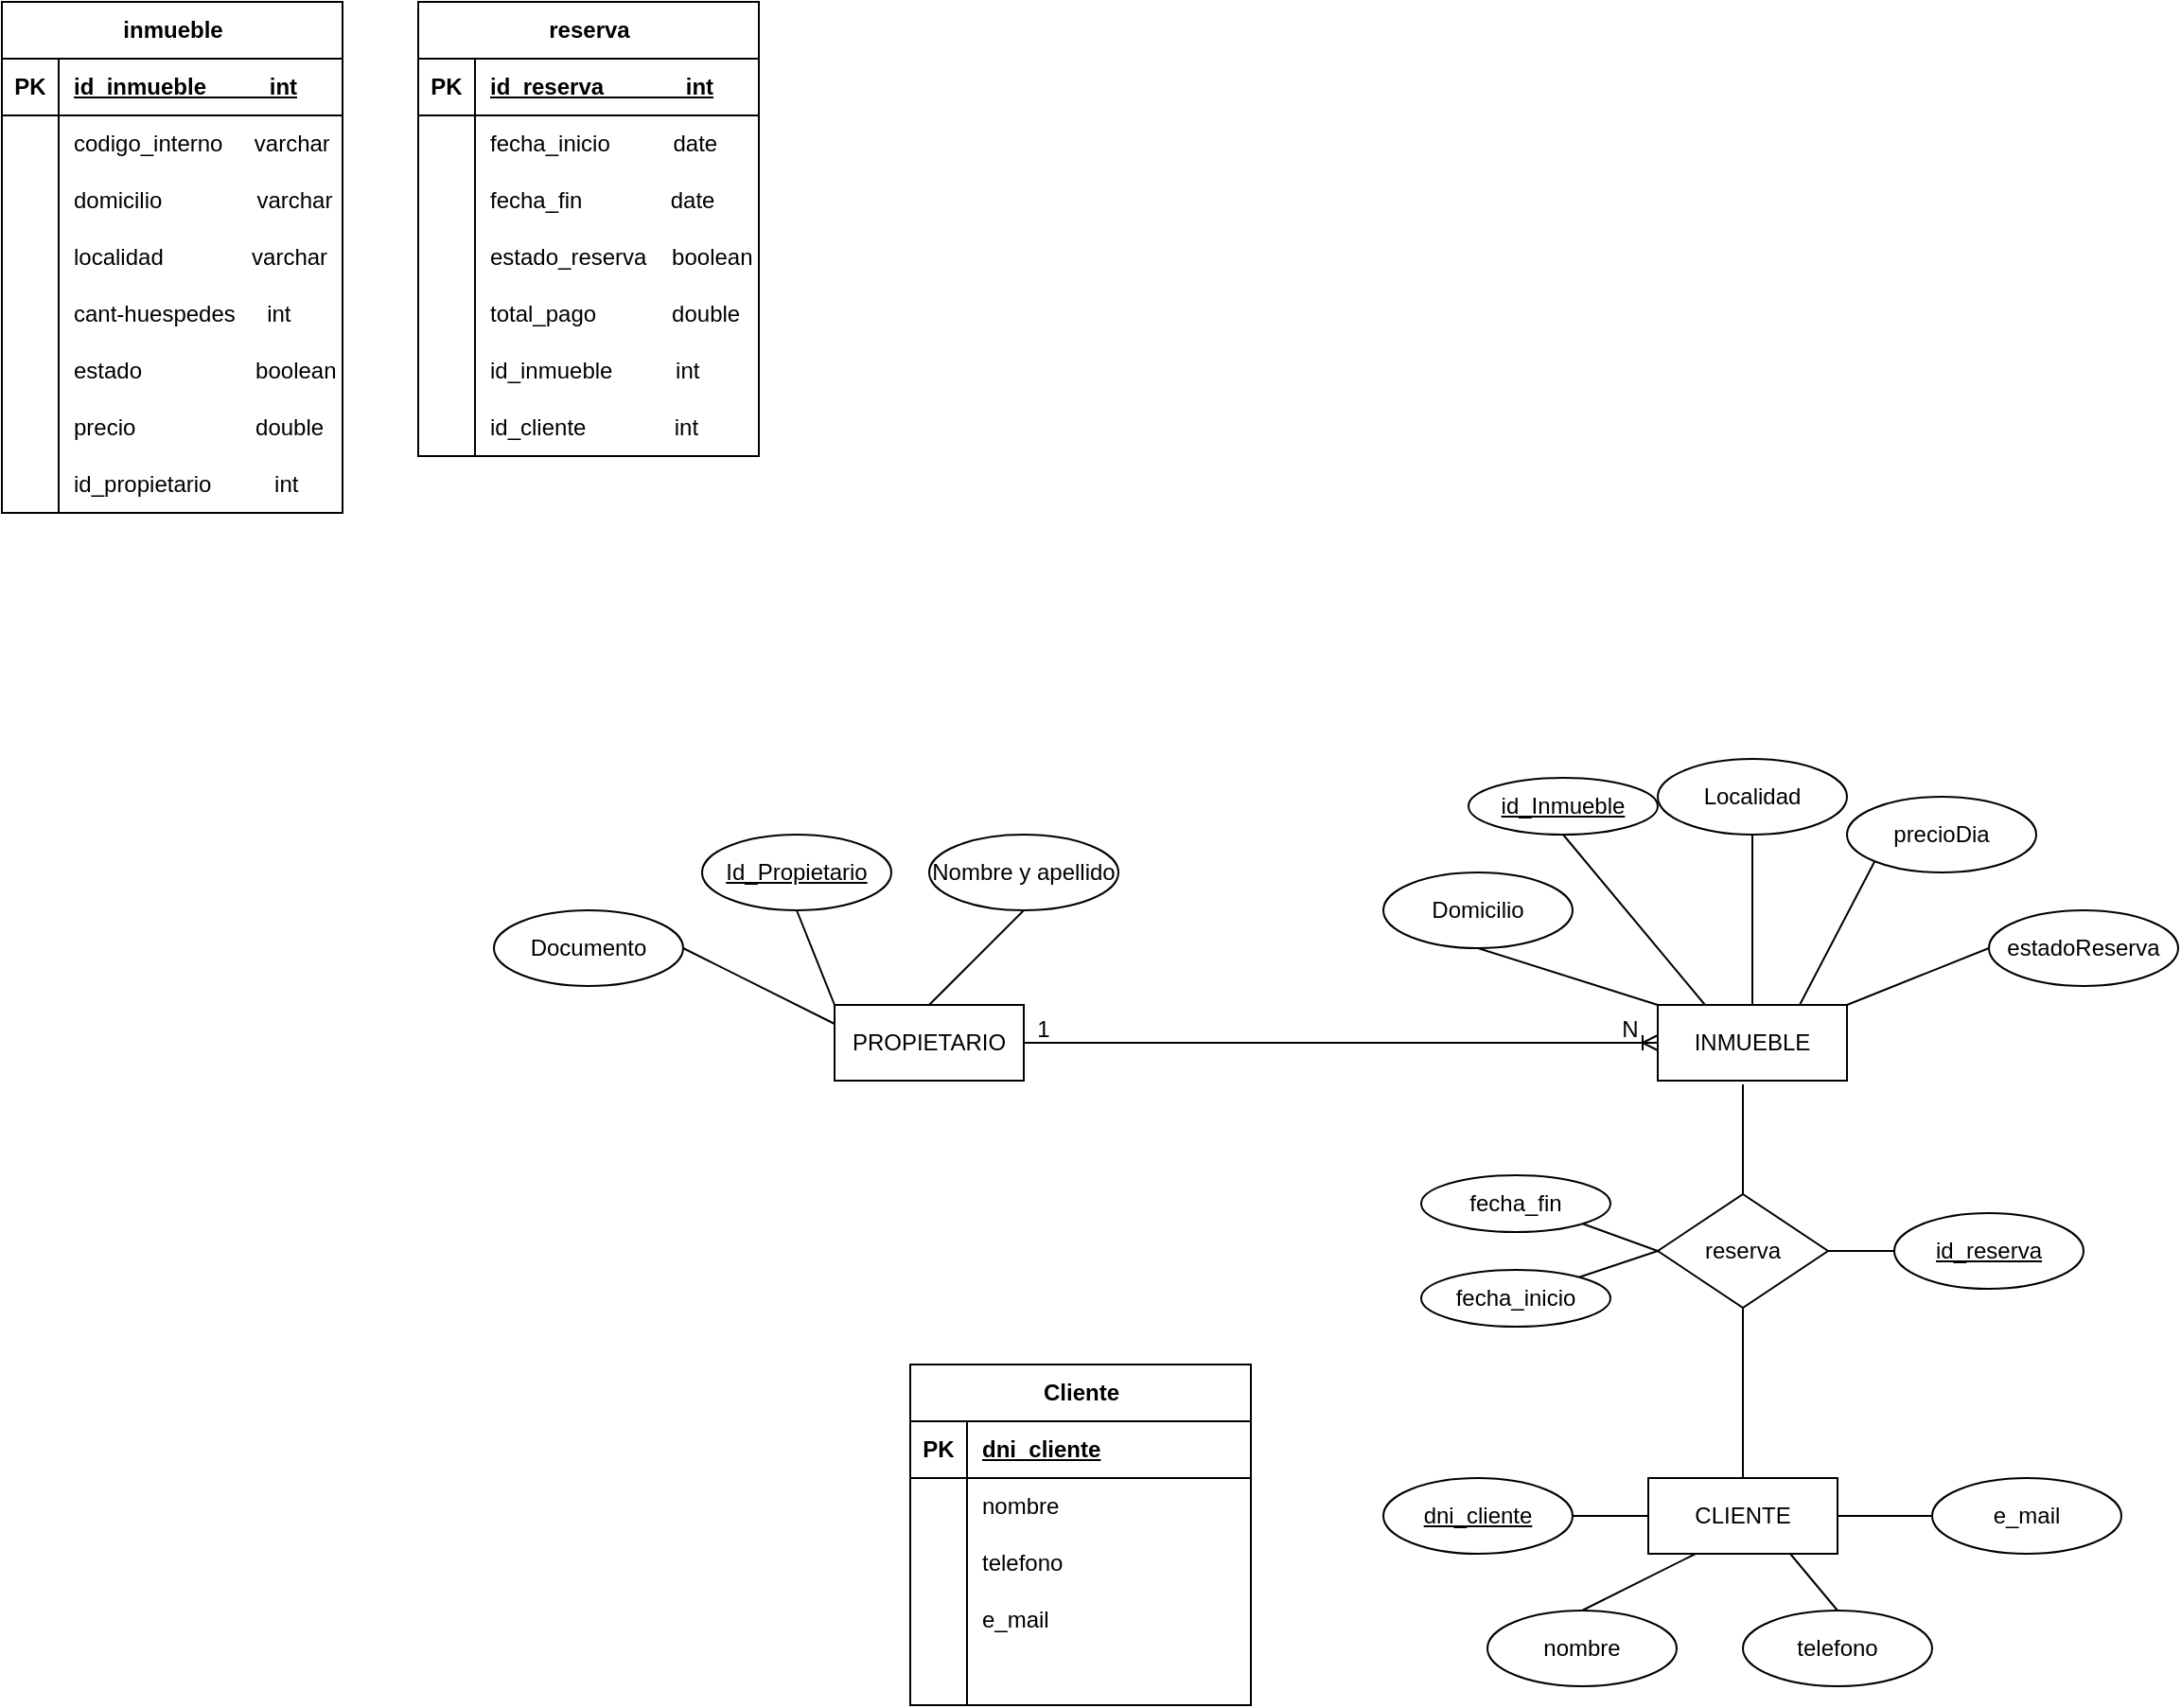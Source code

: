 <mxfile version="24.7.7">
  <diagram id="R2lEEEUBdFMjLlhIrx00" name="Page-1">
    <mxGraphModel dx="2107" dy="609" grid="1" gridSize="10" guides="1" tooltips="1" connect="1" arrows="1" fold="1" page="1" pageScale="1" pageWidth="850" pageHeight="1100" math="0" shadow="0" extFonts="Permanent Marker^https://fonts.googleapis.com/css?family=Permanent+Marker">
      <root>
        <mxCell id="0" />
        <mxCell id="1" parent="0" />
        <mxCell id="k9vTF0XzBGz0svsKnAaI-2" value="PROPIETARIO" style="whiteSpace=wrap;html=1;align=center;" parent="1" vertex="1">
          <mxGeometry x="-20" y="590" width="100" height="40" as="geometry" />
        </mxCell>
        <mxCell id="k9vTF0XzBGz0svsKnAaI-3" value="INMUEBLE" style="whiteSpace=wrap;html=1;align=center;" parent="1" vertex="1">
          <mxGeometry x="415" y="590" width="100" height="40" as="geometry" />
        </mxCell>
        <mxCell id="k9vTF0XzBGz0svsKnAaI-5" value="Id_Propietario" style="ellipse;whiteSpace=wrap;html=1;align=center;fontStyle=4;" parent="1" vertex="1">
          <mxGeometry x="-90" y="500" width="100" height="40" as="geometry" />
        </mxCell>
        <mxCell id="k9vTF0XzBGz0svsKnAaI-6" value="" style="endArrow=none;html=1;rounded=0;entryX=0;entryY=0;entryDx=0;entryDy=0;exitX=0.5;exitY=1;exitDx=0;exitDy=0;" parent="1" source="k9vTF0XzBGz0svsKnAaI-5" target="k9vTF0XzBGz0svsKnAaI-2" edge="1">
          <mxGeometry relative="1" as="geometry">
            <mxPoint x="-20" y="530" as="sourcePoint" />
            <mxPoint x="140" y="530" as="targetPoint" />
          </mxGeometry>
        </mxCell>
        <mxCell id="k9vTF0XzBGz0svsKnAaI-7" value="Domicilio" style="ellipse;whiteSpace=wrap;html=1;align=center;" parent="1" vertex="1">
          <mxGeometry x="270" y="520" width="100" height="40" as="geometry" />
        </mxCell>
        <mxCell id="k9vTF0XzBGz0svsKnAaI-9" value="" style="endArrow=none;html=1;rounded=0;exitX=0.5;exitY=1;exitDx=0;exitDy=0;entryX=0;entryY=0;entryDx=0;entryDy=0;" parent="1" source="k9vTF0XzBGz0svsKnAaI-7" target="k9vTF0XzBGz0svsKnAaI-3" edge="1">
          <mxGeometry relative="1" as="geometry">
            <mxPoint x="220" y="650" as="sourcePoint" />
            <mxPoint x="380" y="650" as="targetPoint" />
          </mxGeometry>
        </mxCell>
        <mxCell id="k9vTF0XzBGz0svsKnAaI-10" value="Nombre y apellido" style="ellipse;whiteSpace=wrap;html=1;align=center;" parent="1" vertex="1">
          <mxGeometry x="30" y="500" width="100" height="40" as="geometry" />
        </mxCell>
        <mxCell id="k9vTF0XzBGz0svsKnAaI-11" value="" style="endArrow=none;html=1;rounded=0;exitX=0.5;exitY=0;exitDx=0;exitDy=0;entryX=0.5;entryY=1;entryDx=0;entryDy=0;" parent="1" source="k9vTF0XzBGz0svsKnAaI-2" target="k9vTF0XzBGz0svsKnAaI-10" edge="1">
          <mxGeometry relative="1" as="geometry">
            <mxPoint x="220" y="620" as="sourcePoint" />
            <mxPoint x="380" y="620" as="targetPoint" />
          </mxGeometry>
        </mxCell>
        <mxCell id="k9vTF0XzBGz0svsKnAaI-12" value="Documento" style="ellipse;whiteSpace=wrap;html=1;align=center;" parent="1" vertex="1">
          <mxGeometry x="-200" y="540" width="100" height="40" as="geometry" />
        </mxCell>
        <mxCell id="k9vTF0XzBGz0svsKnAaI-13" value="" style="endArrow=none;html=1;rounded=0;exitX=1;exitY=0.5;exitDx=0;exitDy=0;entryX=0;entryY=0.25;entryDx=0;entryDy=0;" parent="1" source="k9vTF0XzBGz0svsKnAaI-12" target="k9vTF0XzBGz0svsKnAaI-2" edge="1">
          <mxGeometry relative="1" as="geometry">
            <mxPoint x="-110" y="570" as="sourcePoint" />
            <mxPoint x="50" y="570" as="targetPoint" />
          </mxGeometry>
        </mxCell>
        <mxCell id="k9vTF0XzBGz0svsKnAaI-15" value="id_Inmueble" style="ellipse;whiteSpace=wrap;html=1;align=center;fontStyle=4;" parent="1" vertex="1">
          <mxGeometry x="315" y="470" width="100" height="30" as="geometry" />
        </mxCell>
        <mxCell id="k9vTF0XzBGz0svsKnAaI-16" value="" style="endArrow=none;html=1;rounded=0;exitX=0.5;exitY=1;exitDx=0;exitDy=0;entryX=0.25;entryY=0;entryDx=0;entryDy=0;" parent="1" source="k9vTF0XzBGz0svsKnAaI-15" target="k9vTF0XzBGz0svsKnAaI-3" edge="1">
          <mxGeometry relative="1" as="geometry">
            <mxPoint x="300" y="570" as="sourcePoint" />
            <mxPoint x="460" y="570" as="targetPoint" />
          </mxGeometry>
        </mxCell>
        <mxCell id="k9vTF0XzBGz0svsKnAaI-17" value="Localidad" style="ellipse;whiteSpace=wrap;html=1;align=center;" parent="1" vertex="1">
          <mxGeometry x="415" y="460" width="100" height="40" as="geometry" />
        </mxCell>
        <mxCell id="k9vTF0XzBGz0svsKnAaI-18" value="" style="endArrow=none;html=1;rounded=0;exitX=0.5;exitY=1;exitDx=0;exitDy=0;entryX=0.5;entryY=0;entryDx=0;entryDy=0;" parent="1" source="k9vTF0XzBGz0svsKnAaI-17" target="k9vTF0XzBGz0svsKnAaI-3" edge="1">
          <mxGeometry relative="1" as="geometry">
            <mxPoint x="300" y="570" as="sourcePoint" />
            <mxPoint x="460" y="570" as="targetPoint" />
          </mxGeometry>
        </mxCell>
        <mxCell id="k9vTF0XzBGz0svsKnAaI-19" value="precioDia" style="ellipse;whiteSpace=wrap;html=1;align=center;" parent="1" vertex="1">
          <mxGeometry x="515" y="480" width="100" height="40" as="geometry" />
        </mxCell>
        <mxCell id="k9vTF0XzBGz0svsKnAaI-20" value="" style="endArrow=none;html=1;rounded=0;exitX=0.75;exitY=0;exitDx=0;exitDy=0;entryX=0;entryY=1;entryDx=0;entryDy=0;" parent="1" source="k9vTF0XzBGz0svsKnAaI-3" target="k9vTF0XzBGz0svsKnAaI-19" edge="1">
          <mxGeometry relative="1" as="geometry">
            <mxPoint x="500" y="570" as="sourcePoint" />
            <mxPoint x="660" y="570" as="targetPoint" />
          </mxGeometry>
        </mxCell>
        <mxCell id="k9vTF0XzBGz0svsKnAaI-21" value="estadoReserva" style="ellipse;whiteSpace=wrap;html=1;align=center;" parent="1" vertex="1">
          <mxGeometry x="590" y="540" width="100" height="40" as="geometry" />
        </mxCell>
        <mxCell id="k9vTF0XzBGz0svsKnAaI-22" value="" style="endArrow=none;html=1;rounded=0;exitX=1;exitY=0;exitDx=0;exitDy=0;entryX=0;entryY=0.5;entryDx=0;entryDy=0;" parent="1" source="k9vTF0XzBGz0svsKnAaI-3" target="k9vTF0XzBGz0svsKnAaI-21" edge="1">
          <mxGeometry relative="1" as="geometry">
            <mxPoint x="500" y="570" as="sourcePoint" />
            <mxPoint x="660" y="570" as="targetPoint" />
          </mxGeometry>
        </mxCell>
        <mxCell id="36W9TTaz1gDTh8flbX_E-1" value="inmueble" style="shape=table;startSize=30;container=1;collapsible=1;childLayout=tableLayout;fixedRows=1;rowLines=0;fontStyle=1;align=center;resizeLast=1;html=1;" vertex="1" parent="1">
          <mxGeometry x="-460" y="60" width="180" height="270" as="geometry" />
        </mxCell>
        <mxCell id="36W9TTaz1gDTh8flbX_E-2" value="" style="shape=tableRow;horizontal=0;startSize=0;swimlaneHead=0;swimlaneBody=0;fillColor=none;collapsible=0;dropTarget=0;points=[[0,0.5],[1,0.5]];portConstraint=eastwest;top=0;left=0;right=0;bottom=1;" vertex="1" parent="36W9TTaz1gDTh8flbX_E-1">
          <mxGeometry y="30" width="180" height="30" as="geometry" />
        </mxCell>
        <mxCell id="36W9TTaz1gDTh8flbX_E-3" value="PK" style="shape=partialRectangle;connectable=0;fillColor=none;top=0;left=0;bottom=0;right=0;fontStyle=1;overflow=hidden;whiteSpace=wrap;html=1;" vertex="1" parent="36W9TTaz1gDTh8flbX_E-2">
          <mxGeometry width="30" height="30" as="geometry">
            <mxRectangle width="30" height="30" as="alternateBounds" />
          </mxGeometry>
        </mxCell>
        <mxCell id="36W9TTaz1gDTh8flbX_E-4" value="id_inmueble&amp;nbsp; &amp;nbsp; &amp;nbsp; &amp;nbsp; &amp;nbsp; int" style="shape=partialRectangle;connectable=0;fillColor=none;top=0;left=0;bottom=0;right=0;align=left;spacingLeft=6;fontStyle=5;overflow=hidden;whiteSpace=wrap;html=1;" vertex="1" parent="36W9TTaz1gDTh8flbX_E-2">
          <mxGeometry x="30" width="150" height="30" as="geometry">
            <mxRectangle width="150" height="30" as="alternateBounds" />
          </mxGeometry>
        </mxCell>
        <mxCell id="36W9TTaz1gDTh8flbX_E-5" value="" style="shape=tableRow;horizontal=0;startSize=0;swimlaneHead=0;swimlaneBody=0;fillColor=none;collapsible=0;dropTarget=0;points=[[0,0.5],[1,0.5]];portConstraint=eastwest;top=0;left=0;right=0;bottom=0;" vertex="1" parent="36W9TTaz1gDTh8flbX_E-1">
          <mxGeometry y="60" width="180" height="30" as="geometry" />
        </mxCell>
        <mxCell id="36W9TTaz1gDTh8flbX_E-6" value="" style="shape=partialRectangle;connectable=0;fillColor=none;top=0;left=0;bottom=0;right=0;editable=1;overflow=hidden;whiteSpace=wrap;html=1;" vertex="1" parent="36W9TTaz1gDTh8flbX_E-5">
          <mxGeometry width="30" height="30" as="geometry">
            <mxRectangle width="30" height="30" as="alternateBounds" />
          </mxGeometry>
        </mxCell>
        <mxCell id="36W9TTaz1gDTh8flbX_E-7" value="codigo_interno&amp;nbsp; &amp;nbsp; &amp;nbsp;varchar" style="shape=partialRectangle;connectable=0;fillColor=none;top=0;left=0;bottom=0;right=0;align=left;spacingLeft=6;overflow=hidden;whiteSpace=wrap;html=1;" vertex="1" parent="36W9TTaz1gDTh8flbX_E-5">
          <mxGeometry x="30" width="150" height="30" as="geometry">
            <mxRectangle width="150" height="30" as="alternateBounds" />
          </mxGeometry>
        </mxCell>
        <mxCell id="36W9TTaz1gDTh8flbX_E-8" value="" style="shape=tableRow;horizontal=0;startSize=0;swimlaneHead=0;swimlaneBody=0;fillColor=none;collapsible=0;dropTarget=0;points=[[0,0.5],[1,0.5]];portConstraint=eastwest;top=0;left=0;right=0;bottom=0;" vertex="1" parent="36W9TTaz1gDTh8flbX_E-1">
          <mxGeometry y="90" width="180" height="30" as="geometry" />
        </mxCell>
        <mxCell id="36W9TTaz1gDTh8flbX_E-9" value="" style="shape=partialRectangle;connectable=0;fillColor=none;top=0;left=0;bottom=0;right=0;editable=1;overflow=hidden;whiteSpace=wrap;html=1;" vertex="1" parent="36W9TTaz1gDTh8flbX_E-8">
          <mxGeometry width="30" height="30" as="geometry">
            <mxRectangle width="30" height="30" as="alternateBounds" />
          </mxGeometry>
        </mxCell>
        <mxCell id="36W9TTaz1gDTh8flbX_E-10" value="domicilio&amp;nbsp; &amp;nbsp; &amp;nbsp; &amp;nbsp; &amp;nbsp; &amp;nbsp; &amp;nbsp; &amp;nbsp;varchar" style="shape=partialRectangle;connectable=0;fillColor=none;top=0;left=0;bottom=0;right=0;align=left;spacingLeft=6;overflow=hidden;whiteSpace=wrap;html=1;" vertex="1" parent="36W9TTaz1gDTh8flbX_E-8">
          <mxGeometry x="30" width="150" height="30" as="geometry">
            <mxRectangle width="150" height="30" as="alternateBounds" />
          </mxGeometry>
        </mxCell>
        <mxCell id="36W9TTaz1gDTh8flbX_E-11" value="" style="shape=tableRow;horizontal=0;startSize=0;swimlaneHead=0;swimlaneBody=0;fillColor=none;collapsible=0;dropTarget=0;points=[[0,0.5],[1,0.5]];portConstraint=eastwest;top=0;left=0;right=0;bottom=0;" vertex="1" parent="36W9TTaz1gDTh8flbX_E-1">
          <mxGeometry y="120" width="180" height="30" as="geometry" />
        </mxCell>
        <mxCell id="36W9TTaz1gDTh8flbX_E-12" value="" style="shape=partialRectangle;connectable=0;fillColor=none;top=0;left=0;bottom=0;right=0;editable=1;overflow=hidden;whiteSpace=wrap;html=1;" vertex="1" parent="36W9TTaz1gDTh8flbX_E-11">
          <mxGeometry width="30" height="30" as="geometry">
            <mxRectangle width="30" height="30" as="alternateBounds" />
          </mxGeometry>
        </mxCell>
        <mxCell id="36W9TTaz1gDTh8flbX_E-13" value="localidad&amp;nbsp; &amp;nbsp; &amp;nbsp; &amp;nbsp; &amp;nbsp; &amp;nbsp; &amp;nbsp; varchar" style="shape=partialRectangle;connectable=0;fillColor=none;top=0;left=0;bottom=0;right=0;align=left;spacingLeft=6;overflow=hidden;whiteSpace=wrap;html=1;" vertex="1" parent="36W9TTaz1gDTh8flbX_E-11">
          <mxGeometry x="30" width="150" height="30" as="geometry">
            <mxRectangle width="150" height="30" as="alternateBounds" />
          </mxGeometry>
        </mxCell>
        <mxCell id="36W9TTaz1gDTh8flbX_E-39" value="" style="shape=tableRow;horizontal=0;startSize=0;swimlaneHead=0;swimlaneBody=0;fillColor=none;collapsible=0;dropTarget=0;points=[[0,0.5],[1,0.5]];portConstraint=eastwest;top=0;left=0;right=0;bottom=0;" vertex="1" parent="36W9TTaz1gDTh8flbX_E-1">
          <mxGeometry y="150" width="180" height="30" as="geometry" />
        </mxCell>
        <mxCell id="36W9TTaz1gDTh8flbX_E-40" value="" style="shape=partialRectangle;connectable=0;fillColor=none;top=0;left=0;bottom=0;right=0;editable=1;overflow=hidden;whiteSpace=wrap;html=1;" vertex="1" parent="36W9TTaz1gDTh8flbX_E-39">
          <mxGeometry width="30" height="30" as="geometry">
            <mxRectangle width="30" height="30" as="alternateBounds" />
          </mxGeometry>
        </mxCell>
        <mxCell id="36W9TTaz1gDTh8flbX_E-41" value="cant-huespedes&amp;nbsp; &amp;nbsp; &amp;nbsp;int" style="shape=partialRectangle;connectable=0;fillColor=none;top=0;left=0;bottom=0;right=0;align=left;spacingLeft=6;overflow=hidden;whiteSpace=wrap;html=1;" vertex="1" parent="36W9TTaz1gDTh8flbX_E-39">
          <mxGeometry x="30" width="150" height="30" as="geometry">
            <mxRectangle width="150" height="30" as="alternateBounds" />
          </mxGeometry>
        </mxCell>
        <mxCell id="36W9TTaz1gDTh8flbX_E-42" value="" style="shape=tableRow;horizontal=0;startSize=0;swimlaneHead=0;swimlaneBody=0;fillColor=none;collapsible=0;dropTarget=0;points=[[0,0.5],[1,0.5]];portConstraint=eastwest;top=0;left=0;right=0;bottom=0;" vertex="1" parent="36W9TTaz1gDTh8flbX_E-1">
          <mxGeometry y="180" width="180" height="30" as="geometry" />
        </mxCell>
        <mxCell id="36W9TTaz1gDTh8flbX_E-43" value="" style="shape=partialRectangle;connectable=0;fillColor=none;top=0;left=0;bottom=0;right=0;editable=1;overflow=hidden;whiteSpace=wrap;html=1;" vertex="1" parent="36W9TTaz1gDTh8flbX_E-42">
          <mxGeometry width="30" height="30" as="geometry">
            <mxRectangle width="30" height="30" as="alternateBounds" />
          </mxGeometry>
        </mxCell>
        <mxCell id="36W9TTaz1gDTh8flbX_E-44" value="estado&amp;nbsp; &amp;nbsp; &amp;nbsp; &amp;nbsp; &amp;nbsp; &amp;nbsp; &amp;nbsp; &amp;nbsp; &amp;nbsp; boolean" style="shape=partialRectangle;connectable=0;fillColor=none;top=0;left=0;bottom=0;right=0;align=left;spacingLeft=6;overflow=hidden;whiteSpace=wrap;html=1;" vertex="1" parent="36W9TTaz1gDTh8flbX_E-42">
          <mxGeometry x="30" width="150" height="30" as="geometry">
            <mxRectangle width="150" height="30" as="alternateBounds" />
          </mxGeometry>
        </mxCell>
        <mxCell id="36W9TTaz1gDTh8flbX_E-45" value="" style="shape=tableRow;horizontal=0;startSize=0;swimlaneHead=0;swimlaneBody=0;fillColor=none;collapsible=0;dropTarget=0;points=[[0,0.5],[1,0.5]];portConstraint=eastwest;top=0;left=0;right=0;bottom=0;" vertex="1" parent="36W9TTaz1gDTh8flbX_E-1">
          <mxGeometry y="210" width="180" height="30" as="geometry" />
        </mxCell>
        <mxCell id="36W9TTaz1gDTh8flbX_E-46" value="" style="shape=partialRectangle;connectable=0;fillColor=none;top=0;left=0;bottom=0;right=0;editable=1;overflow=hidden;whiteSpace=wrap;html=1;" vertex="1" parent="36W9TTaz1gDTh8flbX_E-45">
          <mxGeometry width="30" height="30" as="geometry">
            <mxRectangle width="30" height="30" as="alternateBounds" />
          </mxGeometry>
        </mxCell>
        <mxCell id="36W9TTaz1gDTh8flbX_E-47" value="precio&amp;nbsp; &amp;nbsp; &amp;nbsp; &amp;nbsp; &amp;nbsp; &amp;nbsp; &amp;nbsp; &amp;nbsp; &amp;nbsp; &amp;nbsp;double" style="shape=partialRectangle;connectable=0;fillColor=none;top=0;left=0;bottom=0;right=0;align=left;spacingLeft=6;overflow=hidden;whiteSpace=wrap;html=1;" vertex="1" parent="36W9TTaz1gDTh8flbX_E-45">
          <mxGeometry x="30" width="150" height="30" as="geometry">
            <mxRectangle width="150" height="30" as="alternateBounds" />
          </mxGeometry>
        </mxCell>
        <mxCell id="36W9TTaz1gDTh8flbX_E-48" value="" style="shape=tableRow;horizontal=0;startSize=0;swimlaneHead=0;swimlaneBody=0;fillColor=none;collapsible=0;dropTarget=0;points=[[0,0.5],[1,0.5]];portConstraint=eastwest;top=0;left=0;right=0;bottom=0;" vertex="1" parent="36W9TTaz1gDTh8flbX_E-1">
          <mxGeometry y="240" width="180" height="30" as="geometry" />
        </mxCell>
        <mxCell id="36W9TTaz1gDTh8flbX_E-49" value="" style="shape=partialRectangle;connectable=0;fillColor=none;top=0;left=0;bottom=0;right=0;editable=1;overflow=hidden;whiteSpace=wrap;html=1;" vertex="1" parent="36W9TTaz1gDTh8flbX_E-48">
          <mxGeometry width="30" height="30" as="geometry">
            <mxRectangle width="30" height="30" as="alternateBounds" />
          </mxGeometry>
        </mxCell>
        <mxCell id="36W9TTaz1gDTh8flbX_E-50" value="id_propietario&amp;nbsp; &amp;nbsp; &amp;nbsp; &amp;nbsp; &amp;nbsp; int" style="shape=partialRectangle;connectable=0;fillColor=none;top=0;left=0;bottom=0;right=0;align=left;spacingLeft=6;overflow=hidden;whiteSpace=wrap;html=1;" vertex="1" parent="36W9TTaz1gDTh8flbX_E-48">
          <mxGeometry x="30" width="150" height="30" as="geometry">
            <mxRectangle width="150" height="30" as="alternateBounds" />
          </mxGeometry>
        </mxCell>
        <mxCell id="68LKa66sTXBmh44X6Io9-14" value="reserva" style="shape=rhombus;perimeter=rhombusPerimeter;whiteSpace=wrap;html=1;align=center;" vertex="1" parent="1">
          <mxGeometry x="415" y="690" width="90" height="60" as="geometry" />
        </mxCell>
        <mxCell id="36W9TTaz1gDTh8flbX_E-55" value="reserva" style="shape=table;startSize=30;container=1;collapsible=1;childLayout=tableLayout;fixedRows=1;rowLines=0;fontStyle=1;align=center;resizeLast=1;html=1;" vertex="1" parent="1">
          <mxGeometry x="-240" y="60" width="180" height="240" as="geometry" />
        </mxCell>
        <mxCell id="36W9TTaz1gDTh8flbX_E-56" value="" style="shape=tableRow;horizontal=0;startSize=0;swimlaneHead=0;swimlaneBody=0;fillColor=none;collapsible=0;dropTarget=0;points=[[0,0.5],[1,0.5]];portConstraint=eastwest;top=0;left=0;right=0;bottom=1;" vertex="1" parent="36W9TTaz1gDTh8flbX_E-55">
          <mxGeometry y="30" width="180" height="30" as="geometry" />
        </mxCell>
        <mxCell id="36W9TTaz1gDTh8flbX_E-57" value="PK" style="shape=partialRectangle;connectable=0;fillColor=none;top=0;left=0;bottom=0;right=0;fontStyle=1;overflow=hidden;whiteSpace=wrap;html=1;" vertex="1" parent="36W9TTaz1gDTh8flbX_E-56">
          <mxGeometry width="30" height="30" as="geometry">
            <mxRectangle width="30" height="30" as="alternateBounds" />
          </mxGeometry>
        </mxCell>
        <mxCell id="36W9TTaz1gDTh8flbX_E-58" value="id_reserva&amp;nbsp; &amp;nbsp; &amp;nbsp; &amp;nbsp; &amp;nbsp; &amp;nbsp; &amp;nbsp;int" style="shape=partialRectangle;connectable=0;fillColor=none;top=0;left=0;bottom=0;right=0;align=left;spacingLeft=6;fontStyle=5;overflow=hidden;whiteSpace=wrap;html=1;" vertex="1" parent="36W9TTaz1gDTh8flbX_E-56">
          <mxGeometry x="30" width="150" height="30" as="geometry">
            <mxRectangle width="150" height="30" as="alternateBounds" />
          </mxGeometry>
        </mxCell>
        <mxCell id="36W9TTaz1gDTh8flbX_E-59" value="" style="shape=tableRow;horizontal=0;startSize=0;swimlaneHead=0;swimlaneBody=0;fillColor=none;collapsible=0;dropTarget=0;points=[[0,0.5],[1,0.5]];portConstraint=eastwest;top=0;left=0;right=0;bottom=0;" vertex="1" parent="36W9TTaz1gDTh8flbX_E-55">
          <mxGeometry y="60" width="180" height="30" as="geometry" />
        </mxCell>
        <mxCell id="36W9TTaz1gDTh8flbX_E-60" value="" style="shape=partialRectangle;connectable=0;fillColor=none;top=0;left=0;bottom=0;right=0;editable=1;overflow=hidden;whiteSpace=wrap;html=1;" vertex="1" parent="36W9TTaz1gDTh8flbX_E-59">
          <mxGeometry width="30" height="30" as="geometry">
            <mxRectangle width="30" height="30" as="alternateBounds" />
          </mxGeometry>
        </mxCell>
        <mxCell id="36W9TTaz1gDTh8flbX_E-61" value="fecha_inicio&amp;nbsp; &amp;nbsp; &amp;nbsp; &amp;nbsp; &amp;nbsp; date" style="shape=partialRectangle;connectable=0;fillColor=none;top=0;left=0;bottom=0;right=0;align=left;spacingLeft=6;overflow=hidden;whiteSpace=wrap;html=1;" vertex="1" parent="36W9TTaz1gDTh8flbX_E-59">
          <mxGeometry x="30" width="150" height="30" as="geometry">
            <mxRectangle width="150" height="30" as="alternateBounds" />
          </mxGeometry>
        </mxCell>
        <mxCell id="36W9TTaz1gDTh8flbX_E-62" value="" style="shape=tableRow;horizontal=0;startSize=0;swimlaneHead=0;swimlaneBody=0;fillColor=none;collapsible=0;dropTarget=0;points=[[0,0.5],[1,0.5]];portConstraint=eastwest;top=0;left=0;right=0;bottom=0;" vertex="1" parent="36W9TTaz1gDTh8flbX_E-55">
          <mxGeometry y="90" width="180" height="30" as="geometry" />
        </mxCell>
        <mxCell id="36W9TTaz1gDTh8flbX_E-63" value="" style="shape=partialRectangle;connectable=0;fillColor=none;top=0;left=0;bottom=0;right=0;editable=1;overflow=hidden;whiteSpace=wrap;html=1;" vertex="1" parent="36W9TTaz1gDTh8flbX_E-62">
          <mxGeometry width="30" height="30" as="geometry">
            <mxRectangle width="30" height="30" as="alternateBounds" />
          </mxGeometry>
        </mxCell>
        <mxCell id="36W9TTaz1gDTh8flbX_E-64" value="fecha_fin&amp;nbsp; &amp;nbsp; &amp;nbsp; &amp;nbsp; &amp;nbsp; &amp;nbsp; &amp;nbsp; date" style="shape=partialRectangle;connectable=0;fillColor=none;top=0;left=0;bottom=0;right=0;align=left;spacingLeft=6;overflow=hidden;whiteSpace=wrap;html=1;" vertex="1" parent="36W9TTaz1gDTh8flbX_E-62">
          <mxGeometry x="30" width="150" height="30" as="geometry">
            <mxRectangle width="150" height="30" as="alternateBounds" />
          </mxGeometry>
        </mxCell>
        <mxCell id="36W9TTaz1gDTh8flbX_E-65" value="" style="shape=tableRow;horizontal=0;startSize=0;swimlaneHead=0;swimlaneBody=0;fillColor=none;collapsible=0;dropTarget=0;points=[[0,0.5],[1,0.5]];portConstraint=eastwest;top=0;left=0;right=0;bottom=0;" vertex="1" parent="36W9TTaz1gDTh8flbX_E-55">
          <mxGeometry y="120" width="180" height="30" as="geometry" />
        </mxCell>
        <mxCell id="36W9TTaz1gDTh8flbX_E-66" value="" style="shape=partialRectangle;connectable=0;fillColor=none;top=0;left=0;bottom=0;right=0;editable=1;overflow=hidden;whiteSpace=wrap;html=1;" vertex="1" parent="36W9TTaz1gDTh8flbX_E-65">
          <mxGeometry width="30" height="30" as="geometry">
            <mxRectangle width="30" height="30" as="alternateBounds" />
          </mxGeometry>
        </mxCell>
        <mxCell id="36W9TTaz1gDTh8flbX_E-67" value="estado_reserva&amp;nbsp; &amp;nbsp; boolean" style="shape=partialRectangle;connectable=0;fillColor=none;top=0;left=0;bottom=0;right=0;align=left;spacingLeft=6;overflow=hidden;whiteSpace=wrap;html=1;" vertex="1" parent="36W9TTaz1gDTh8flbX_E-65">
          <mxGeometry x="30" width="150" height="30" as="geometry">
            <mxRectangle width="150" height="30" as="alternateBounds" />
          </mxGeometry>
        </mxCell>
        <mxCell id="36W9TTaz1gDTh8flbX_E-68" value="" style="shape=tableRow;horizontal=0;startSize=0;swimlaneHead=0;swimlaneBody=0;fillColor=none;collapsible=0;dropTarget=0;points=[[0,0.5],[1,0.5]];portConstraint=eastwest;top=0;left=0;right=0;bottom=0;" vertex="1" parent="36W9TTaz1gDTh8flbX_E-55">
          <mxGeometry y="150" width="180" height="30" as="geometry" />
        </mxCell>
        <mxCell id="36W9TTaz1gDTh8flbX_E-69" value="" style="shape=partialRectangle;connectable=0;fillColor=none;top=0;left=0;bottom=0;right=0;editable=1;overflow=hidden;whiteSpace=wrap;html=1;" vertex="1" parent="36W9TTaz1gDTh8flbX_E-68">
          <mxGeometry width="30" height="30" as="geometry">
            <mxRectangle width="30" height="30" as="alternateBounds" />
          </mxGeometry>
        </mxCell>
        <mxCell id="36W9TTaz1gDTh8flbX_E-70" value="total_pago&amp;nbsp; &amp;nbsp; &amp;nbsp; &amp;nbsp; &amp;nbsp; &amp;nbsp; double" style="shape=partialRectangle;connectable=0;fillColor=none;top=0;left=0;bottom=0;right=0;align=left;spacingLeft=6;overflow=hidden;whiteSpace=wrap;html=1;" vertex="1" parent="36W9TTaz1gDTh8flbX_E-68">
          <mxGeometry x="30" width="150" height="30" as="geometry">
            <mxRectangle width="150" height="30" as="alternateBounds" />
          </mxGeometry>
        </mxCell>
        <mxCell id="36W9TTaz1gDTh8flbX_E-71" value="" style="shape=tableRow;horizontal=0;startSize=0;swimlaneHead=0;swimlaneBody=0;fillColor=none;collapsible=0;dropTarget=0;points=[[0,0.5],[1,0.5]];portConstraint=eastwest;top=0;left=0;right=0;bottom=0;" vertex="1" parent="36W9TTaz1gDTh8flbX_E-55">
          <mxGeometry y="180" width="180" height="30" as="geometry" />
        </mxCell>
        <mxCell id="36W9TTaz1gDTh8flbX_E-72" value="" style="shape=partialRectangle;connectable=0;fillColor=none;top=0;left=0;bottom=0;right=0;editable=1;overflow=hidden;whiteSpace=wrap;html=1;" vertex="1" parent="36W9TTaz1gDTh8flbX_E-71">
          <mxGeometry width="30" height="30" as="geometry">
            <mxRectangle width="30" height="30" as="alternateBounds" />
          </mxGeometry>
        </mxCell>
        <mxCell id="36W9TTaz1gDTh8flbX_E-73" value="id_inmueble&amp;nbsp; &amp;nbsp; &amp;nbsp; &amp;nbsp; &amp;nbsp; int" style="shape=partialRectangle;connectable=0;fillColor=none;top=0;left=0;bottom=0;right=0;align=left;spacingLeft=6;overflow=hidden;whiteSpace=wrap;html=1;" vertex="1" parent="36W9TTaz1gDTh8flbX_E-71">
          <mxGeometry x="30" width="150" height="30" as="geometry">
            <mxRectangle width="150" height="30" as="alternateBounds" />
          </mxGeometry>
        </mxCell>
        <mxCell id="36W9TTaz1gDTh8flbX_E-74" value="" style="shape=tableRow;horizontal=0;startSize=0;swimlaneHead=0;swimlaneBody=0;fillColor=none;collapsible=0;dropTarget=0;points=[[0,0.5],[1,0.5]];portConstraint=eastwest;top=0;left=0;right=0;bottom=0;" vertex="1" parent="36W9TTaz1gDTh8flbX_E-55">
          <mxGeometry y="210" width="180" height="30" as="geometry" />
        </mxCell>
        <mxCell id="36W9TTaz1gDTh8flbX_E-75" value="" style="shape=partialRectangle;connectable=0;fillColor=none;top=0;left=0;bottom=0;right=0;editable=1;overflow=hidden;whiteSpace=wrap;html=1;" vertex="1" parent="36W9TTaz1gDTh8flbX_E-74">
          <mxGeometry width="30" height="30" as="geometry">
            <mxRectangle width="30" height="30" as="alternateBounds" />
          </mxGeometry>
        </mxCell>
        <mxCell id="36W9TTaz1gDTh8flbX_E-76" value="id_cliente&amp;nbsp; &amp;nbsp; &amp;nbsp; &amp;nbsp; &amp;nbsp; &amp;nbsp; &amp;nbsp; int" style="shape=partialRectangle;connectable=0;fillColor=none;top=0;left=0;bottom=0;right=0;align=left;spacingLeft=6;overflow=hidden;whiteSpace=wrap;html=1;" vertex="1" parent="36W9TTaz1gDTh8flbX_E-74">
          <mxGeometry x="30" width="150" height="30" as="geometry">
            <mxRectangle width="150" height="30" as="alternateBounds" />
          </mxGeometry>
        </mxCell>
        <mxCell id="68LKa66sTXBmh44X6Io9-17" value="CLIENTE" style="whiteSpace=wrap;html=1;align=center;" vertex="1" parent="1">
          <mxGeometry x="410" y="840" width="100" height="40" as="geometry" />
        </mxCell>
        <mxCell id="68LKa66sTXBmh44X6Io9-22" value="nombre" style="ellipse;whiteSpace=wrap;html=1;align=center;" vertex="1" parent="1">
          <mxGeometry x="325" y="910" width="100" height="40" as="geometry" />
        </mxCell>
        <mxCell id="68LKa66sTXBmh44X6Io9-23" value="telefono" style="ellipse;whiteSpace=wrap;html=1;align=center;" vertex="1" parent="1">
          <mxGeometry x="460" y="910" width="100" height="40" as="geometry" />
        </mxCell>
        <mxCell id="68LKa66sTXBmh44X6Io9-24" value="e_mail" style="ellipse;whiteSpace=wrap;html=1;align=center;" vertex="1" parent="1">
          <mxGeometry x="560" y="840" width="100" height="40" as="geometry" />
        </mxCell>
        <mxCell id="68LKa66sTXBmh44X6Io9-25" value="" style="endArrow=none;html=1;rounded=0;exitX=1;exitY=0.5;exitDx=0;exitDy=0;entryX=0;entryY=0.5;entryDx=0;entryDy=0;" edge="1" parent="1" source="68LKa66sTXBmh44X6Io9-73" target="68LKa66sTXBmh44X6Io9-17">
          <mxGeometry relative="1" as="geometry">
            <mxPoint x="360" y="860" as="sourcePoint" />
            <mxPoint x="500" y="870" as="targetPoint" />
          </mxGeometry>
        </mxCell>
        <mxCell id="68LKa66sTXBmh44X6Io9-26" value="" style="endArrow=none;html=1;rounded=0;exitX=0.5;exitY=0;exitDx=0;exitDy=0;entryX=0.25;entryY=1;entryDx=0;entryDy=0;" edge="1" parent="1" source="68LKa66sTXBmh44X6Io9-22" target="68LKa66sTXBmh44X6Io9-17">
          <mxGeometry relative="1" as="geometry">
            <mxPoint x="340" y="870" as="sourcePoint" />
            <mxPoint x="500" y="870" as="targetPoint" />
          </mxGeometry>
        </mxCell>
        <mxCell id="68LKa66sTXBmh44X6Io9-29" value="" style="endArrow=none;html=1;rounded=0;exitX=0.5;exitY=0;exitDx=0;exitDy=0;entryX=0.75;entryY=1;entryDx=0;entryDy=0;" edge="1" parent="1" source="68LKa66sTXBmh44X6Io9-23" target="68LKa66sTXBmh44X6Io9-17">
          <mxGeometry relative="1" as="geometry">
            <mxPoint x="340" y="870" as="sourcePoint" />
            <mxPoint x="500" y="870" as="targetPoint" />
          </mxGeometry>
        </mxCell>
        <mxCell id="68LKa66sTXBmh44X6Io9-30" value="" style="endArrow=none;html=1;rounded=0;exitX=1;exitY=0.5;exitDx=0;exitDy=0;entryX=0;entryY=0.5;entryDx=0;entryDy=0;" edge="1" parent="1" source="68LKa66sTXBmh44X6Io9-17" target="68LKa66sTXBmh44X6Io9-24">
          <mxGeometry relative="1" as="geometry">
            <mxPoint x="340" y="870" as="sourcePoint" />
            <mxPoint x="500" y="870" as="targetPoint" />
          </mxGeometry>
        </mxCell>
        <mxCell id="68LKa66sTXBmh44X6Io9-38" value="" style="group" connectable="0" vertex="1" parent="1">
          <mxGeometry x="75" y="588" width="340" height="30" as="geometry" />
        </mxCell>
        <mxCell id="68LKa66sTXBmh44X6Io9-35" value="1" style="text;html=1;align=center;verticalAlign=middle;resizable=0;points=[];autosize=1;strokeColor=none;fillColor=none;" vertex="1" parent="68LKa66sTXBmh44X6Io9-38">
          <mxGeometry width="30" height="30" as="geometry" />
        </mxCell>
        <mxCell id="68LKa66sTXBmh44X6Io9-36" value="N" style="text;html=1;align=center;verticalAlign=middle;resizable=0;points=[];autosize=1;strokeColor=none;fillColor=none;" vertex="1" parent="68LKa66sTXBmh44X6Io9-38">
          <mxGeometry x="310" width="30" height="30" as="geometry" />
        </mxCell>
        <mxCell id="68LKa66sTXBmh44X6Io9-42" value="" style="endArrow=none;html=1;rounded=0;entryX=1;entryY=1;entryDx=0;entryDy=0;exitX=0;exitY=0.5;exitDx=0;exitDy=0;" edge="1" parent="1" source="68LKa66sTXBmh44X6Io9-14" target="68LKa66sTXBmh44X6Io9-46">
          <mxGeometry relative="1" as="geometry">
            <mxPoint x="410" y="720" as="sourcePoint" />
            <mxPoint x="565" y="690" as="targetPoint" />
          </mxGeometry>
        </mxCell>
        <mxCell id="68LKa66sTXBmh44X6Io9-45" value="" style="endArrow=none;html=1;rounded=0;exitX=0;exitY=0.5;exitDx=0;exitDy=0;" edge="1" parent="1" source="68LKa66sTXBmh44X6Io9-14" target="68LKa66sTXBmh44X6Io9-50">
          <mxGeometry relative="1" as="geometry">
            <mxPoint x="490" y="760" as="sourcePoint" />
            <mxPoint x="560" y="730" as="targetPoint" />
          </mxGeometry>
        </mxCell>
        <mxCell id="68LKa66sTXBmh44X6Io9-46" value="fecha_fin" style="ellipse;whiteSpace=wrap;html=1;align=center;" vertex="1" parent="1">
          <mxGeometry x="290" y="680" width="100" height="30" as="geometry" />
        </mxCell>
        <mxCell id="68LKa66sTXBmh44X6Io9-50" value="fecha_inicio" style="ellipse;whiteSpace=wrap;html=1;align=center;" vertex="1" parent="1">
          <mxGeometry x="290" y="730" width="100" height="30" as="geometry" />
        </mxCell>
        <mxCell id="68LKa66sTXBmh44X6Io9-52" value="" style="endArrow=none;html=1;rounded=0;exitX=1;exitY=0.5;exitDx=0;exitDy=0;entryX=0;entryY=0.5;entryDx=0;entryDy=0;" edge="1" parent="1" source="68LKa66sTXBmh44X6Io9-14" target="68LKa66sTXBmh44X6Io9-74">
          <mxGeometry relative="1" as="geometry">
            <mxPoint x="410" y="720" as="sourcePoint" />
            <mxPoint x="550" y="715" as="targetPoint" />
          </mxGeometry>
        </mxCell>
        <mxCell id="68LKa66sTXBmh44X6Io9-56" value="" style="endArrow=none;html=1;rounded=0;entryX=0.5;entryY=0;entryDx=0;entryDy=0;" edge="1" parent="1" target="68LKa66sTXBmh44X6Io9-14">
          <mxGeometry relative="1" as="geometry">
            <mxPoint x="460" y="632" as="sourcePoint" />
            <mxPoint x="790" y="770" as="targetPoint" />
          </mxGeometry>
        </mxCell>
        <mxCell id="68LKa66sTXBmh44X6Io9-59" value="" style="endArrow=none;html=1;rounded=0;exitX=0.5;exitY=1;exitDx=0;exitDy=0;entryX=0.5;entryY=0;entryDx=0;entryDy=0;" edge="1" parent="1" source="68LKa66sTXBmh44X6Io9-14" target="68LKa66sTXBmh44X6Io9-17">
          <mxGeometry relative="1" as="geometry">
            <mxPoint x="630" y="770" as="sourcePoint" />
            <mxPoint x="790" y="770" as="targetPoint" />
          </mxGeometry>
        </mxCell>
        <mxCell id="68LKa66sTXBmh44X6Io9-60" value="Cliente" style="shape=table;startSize=30;container=1;collapsible=1;childLayout=tableLayout;fixedRows=1;rowLines=0;fontStyle=1;align=center;resizeLast=1;html=1;" vertex="1" parent="1">
          <mxGeometry x="20" y="780" width="180" height="180" as="geometry" />
        </mxCell>
        <mxCell id="68LKa66sTXBmh44X6Io9-61" value="" style="shape=tableRow;horizontal=0;startSize=0;swimlaneHead=0;swimlaneBody=0;fillColor=none;collapsible=0;dropTarget=0;points=[[0,0.5],[1,0.5]];portConstraint=eastwest;top=0;left=0;right=0;bottom=1;" vertex="1" parent="68LKa66sTXBmh44X6Io9-60">
          <mxGeometry y="30" width="180" height="30" as="geometry" />
        </mxCell>
        <mxCell id="68LKa66sTXBmh44X6Io9-62" value="PK" style="shape=partialRectangle;connectable=0;fillColor=none;top=0;left=0;bottom=0;right=0;fontStyle=1;overflow=hidden;whiteSpace=wrap;html=1;" vertex="1" parent="68LKa66sTXBmh44X6Io9-61">
          <mxGeometry width="30" height="30" as="geometry">
            <mxRectangle width="30" height="30" as="alternateBounds" />
          </mxGeometry>
        </mxCell>
        <mxCell id="68LKa66sTXBmh44X6Io9-63" value="dni_cliente" style="shape=partialRectangle;connectable=0;fillColor=none;top=0;left=0;bottom=0;right=0;align=left;spacingLeft=6;fontStyle=5;overflow=hidden;whiteSpace=wrap;html=1;" vertex="1" parent="68LKa66sTXBmh44X6Io9-61">
          <mxGeometry x="30" width="150" height="30" as="geometry">
            <mxRectangle width="150" height="30" as="alternateBounds" />
          </mxGeometry>
        </mxCell>
        <mxCell id="68LKa66sTXBmh44X6Io9-64" value="" style="shape=tableRow;horizontal=0;startSize=0;swimlaneHead=0;swimlaneBody=0;fillColor=none;collapsible=0;dropTarget=0;points=[[0,0.5],[1,0.5]];portConstraint=eastwest;top=0;left=0;right=0;bottom=0;" vertex="1" parent="68LKa66sTXBmh44X6Io9-60">
          <mxGeometry y="60" width="180" height="30" as="geometry" />
        </mxCell>
        <mxCell id="68LKa66sTXBmh44X6Io9-65" value="" style="shape=partialRectangle;connectable=0;fillColor=none;top=0;left=0;bottom=0;right=0;editable=1;overflow=hidden;whiteSpace=wrap;html=1;" vertex="1" parent="68LKa66sTXBmh44X6Io9-64">
          <mxGeometry width="30" height="30" as="geometry">
            <mxRectangle width="30" height="30" as="alternateBounds" />
          </mxGeometry>
        </mxCell>
        <mxCell id="68LKa66sTXBmh44X6Io9-66" value="nombre" style="shape=partialRectangle;connectable=0;fillColor=none;top=0;left=0;bottom=0;right=0;align=left;spacingLeft=6;overflow=hidden;whiteSpace=wrap;html=1;" vertex="1" parent="68LKa66sTXBmh44X6Io9-64">
          <mxGeometry x="30" width="150" height="30" as="geometry">
            <mxRectangle width="150" height="30" as="alternateBounds" />
          </mxGeometry>
        </mxCell>
        <mxCell id="68LKa66sTXBmh44X6Io9-67" value="" style="shape=tableRow;horizontal=0;startSize=0;swimlaneHead=0;swimlaneBody=0;fillColor=none;collapsible=0;dropTarget=0;points=[[0,0.5],[1,0.5]];portConstraint=eastwest;top=0;left=0;right=0;bottom=0;" vertex="1" parent="68LKa66sTXBmh44X6Io9-60">
          <mxGeometry y="90" width="180" height="30" as="geometry" />
        </mxCell>
        <mxCell id="68LKa66sTXBmh44X6Io9-68" value="" style="shape=partialRectangle;connectable=0;fillColor=none;top=0;left=0;bottom=0;right=0;editable=1;overflow=hidden;whiteSpace=wrap;html=1;" vertex="1" parent="68LKa66sTXBmh44X6Io9-67">
          <mxGeometry width="30" height="30" as="geometry">
            <mxRectangle width="30" height="30" as="alternateBounds" />
          </mxGeometry>
        </mxCell>
        <mxCell id="68LKa66sTXBmh44X6Io9-69" value="telefono" style="shape=partialRectangle;connectable=0;fillColor=none;top=0;left=0;bottom=0;right=0;align=left;spacingLeft=6;overflow=hidden;whiteSpace=wrap;html=1;" vertex="1" parent="68LKa66sTXBmh44X6Io9-67">
          <mxGeometry x="30" width="150" height="30" as="geometry">
            <mxRectangle width="150" height="30" as="alternateBounds" />
          </mxGeometry>
        </mxCell>
        <mxCell id="68LKa66sTXBmh44X6Io9-70" value="" style="shape=tableRow;horizontal=0;startSize=0;swimlaneHead=0;swimlaneBody=0;fillColor=none;collapsible=0;dropTarget=0;points=[[0,0.5],[1,0.5]];portConstraint=eastwest;top=0;left=0;right=0;bottom=0;" vertex="1" parent="68LKa66sTXBmh44X6Io9-60">
          <mxGeometry y="120" width="180" height="30" as="geometry" />
        </mxCell>
        <mxCell id="68LKa66sTXBmh44X6Io9-71" value="" style="shape=partialRectangle;connectable=0;fillColor=none;top=0;left=0;bottom=0;right=0;editable=1;overflow=hidden;whiteSpace=wrap;html=1;" vertex="1" parent="68LKa66sTXBmh44X6Io9-70">
          <mxGeometry width="30" height="30" as="geometry">
            <mxRectangle width="30" height="30" as="alternateBounds" />
          </mxGeometry>
        </mxCell>
        <mxCell id="68LKa66sTXBmh44X6Io9-72" value="e_mail" style="shape=partialRectangle;connectable=0;fillColor=none;top=0;left=0;bottom=0;right=0;align=left;spacingLeft=6;overflow=hidden;whiteSpace=wrap;html=1;" vertex="1" parent="68LKa66sTXBmh44X6Io9-70">
          <mxGeometry x="30" width="150" height="30" as="geometry">
            <mxRectangle width="150" height="30" as="alternateBounds" />
          </mxGeometry>
        </mxCell>
        <mxCell id="68LKa66sTXBmh44X6Io9-75" value="" style="shape=tableRow;horizontal=0;startSize=0;swimlaneHead=0;swimlaneBody=0;fillColor=none;collapsible=0;dropTarget=0;points=[[0,0.5],[1,0.5]];portConstraint=eastwest;top=0;left=0;right=0;bottom=0;" vertex="1" parent="68LKa66sTXBmh44X6Io9-60">
          <mxGeometry y="150" width="180" height="30" as="geometry" />
        </mxCell>
        <mxCell id="68LKa66sTXBmh44X6Io9-76" value="" style="shape=partialRectangle;connectable=0;fillColor=none;top=0;left=0;bottom=0;right=0;editable=1;overflow=hidden;whiteSpace=wrap;html=1;" vertex="1" parent="68LKa66sTXBmh44X6Io9-75">
          <mxGeometry width="30" height="30" as="geometry">
            <mxRectangle width="30" height="30" as="alternateBounds" />
          </mxGeometry>
        </mxCell>
        <mxCell id="68LKa66sTXBmh44X6Io9-77" value="" style="shape=partialRectangle;connectable=0;fillColor=none;top=0;left=0;bottom=0;right=0;align=left;spacingLeft=6;overflow=hidden;whiteSpace=wrap;html=1;" vertex="1" parent="68LKa66sTXBmh44X6Io9-75">
          <mxGeometry x="30" width="150" height="30" as="geometry">
            <mxRectangle width="150" height="30" as="alternateBounds" />
          </mxGeometry>
        </mxCell>
        <mxCell id="68LKa66sTXBmh44X6Io9-73" value="dni_cliente" style="ellipse;whiteSpace=wrap;html=1;align=center;fontStyle=4;" vertex="1" parent="1">
          <mxGeometry x="270" y="840" width="100" height="40" as="geometry" />
        </mxCell>
        <mxCell id="68LKa66sTXBmh44X6Io9-74" value="id_reserva" style="ellipse;whiteSpace=wrap;html=1;align=center;fontStyle=4;" vertex="1" parent="1">
          <mxGeometry x="540" y="700" width="100" height="40" as="geometry" />
        </mxCell>
        <mxCell id="68LKa66sTXBmh44X6Io9-34" value="" style="edgeStyle=entityRelationEdgeStyle;fontSize=12;html=1;endArrow=ERoneToMany;rounded=0;exitX=1;exitY=0.5;exitDx=0;exitDy=0;entryX=0;entryY=0.5;entryDx=0;entryDy=0;" edge="1" parent="1" source="k9vTF0XzBGz0svsKnAaI-2" target="k9vTF0XzBGz0svsKnAaI-3">
          <mxGeometry width="100" height="100" relative="1" as="geometry">
            <mxPoint x="380" y="820" as="sourcePoint" />
            <mxPoint x="480" y="720" as="targetPoint" />
          </mxGeometry>
        </mxCell>
      </root>
    </mxGraphModel>
  </diagram>
</mxfile>
